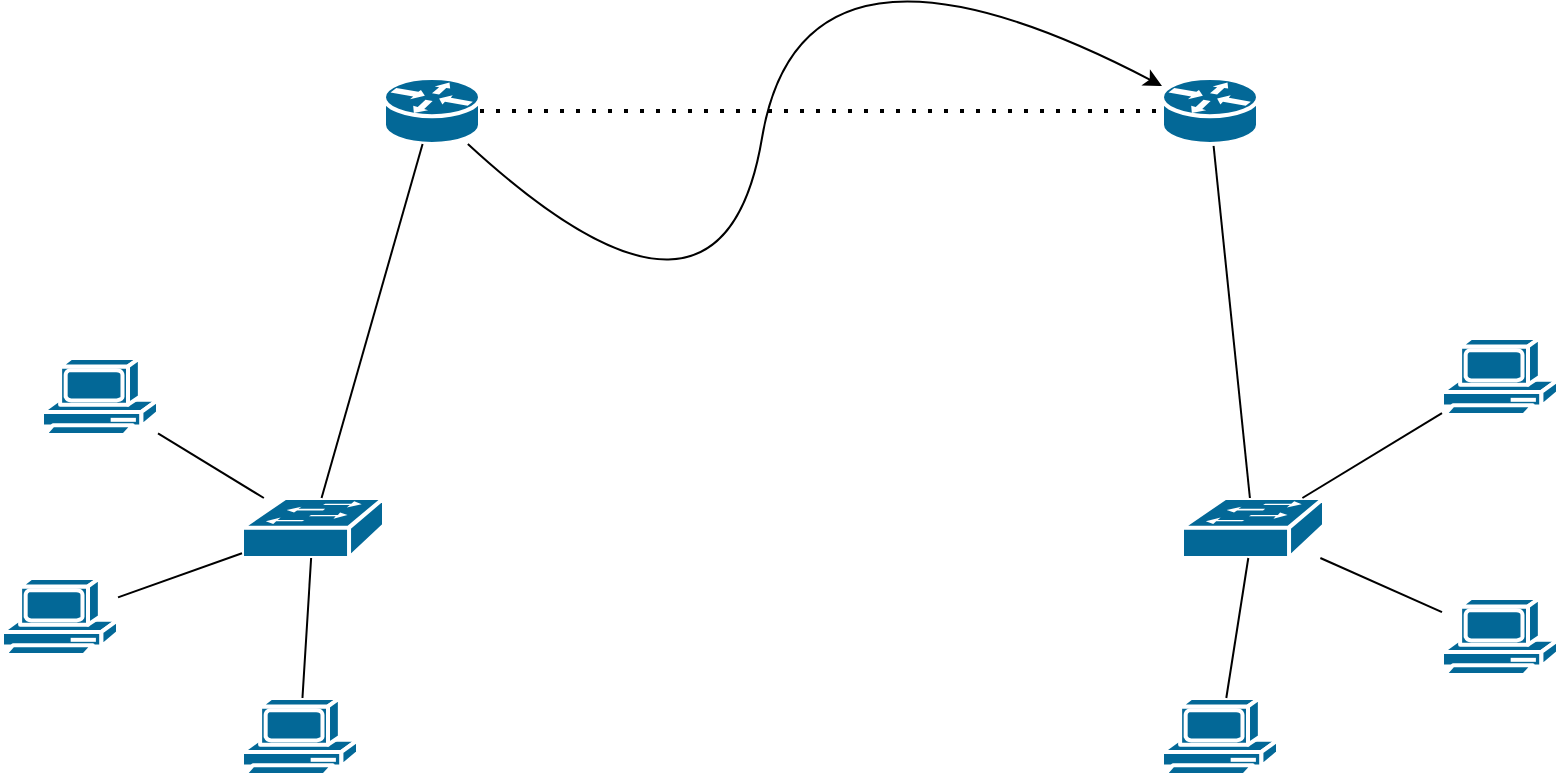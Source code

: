 <mxfile version="26.2.1">
  <diagram name="Página-1" id="BEGrBsFgpgpYIN1WFoCE">
    <mxGraphModel dx="990" dy="574" grid="1" gridSize="10" guides="1" tooltips="1" connect="1" arrows="1" fold="1" page="1" pageScale="1" pageWidth="827" pageHeight="1169" math="0" shadow="0">
      <root>
        <mxCell id="0" />
        <mxCell id="1" parent="0" />
        <mxCell id="qmdzbkhT0GlxcxZyQKuT-1" value="" style="shape=mxgraph.cisco.routers.router;sketch=0;html=1;pointerEvents=1;dashed=0;fillColor=#036897;strokeColor=#ffffff;strokeWidth=2;verticalLabelPosition=bottom;verticalAlign=top;align=center;outlineConnect=0;" vertex="1" parent="1">
          <mxGeometry x="211" y="80" width="48" height="33" as="geometry" />
        </mxCell>
        <mxCell id="qmdzbkhT0GlxcxZyQKuT-3" value="" style="shape=mxgraph.cisco.switches.workgroup_switch;sketch=0;html=1;pointerEvents=1;dashed=0;fillColor=#036897;strokeColor=#ffffff;strokeWidth=2;verticalLabelPosition=bottom;verticalAlign=top;align=center;outlineConnect=0;" vertex="1" parent="1">
          <mxGeometry x="140" y="290" width="71" height="30" as="geometry" />
        </mxCell>
        <mxCell id="qmdzbkhT0GlxcxZyQKuT-4" value="" style="shape=mxgraph.cisco.switches.workgroup_switch;sketch=0;html=1;pointerEvents=1;dashed=0;fillColor=#036897;strokeColor=#ffffff;strokeWidth=2;verticalLabelPosition=bottom;verticalAlign=top;align=center;outlineConnect=0;" vertex="1" parent="1">
          <mxGeometry x="610" y="290" width="71" height="30" as="geometry" />
        </mxCell>
        <mxCell id="qmdzbkhT0GlxcxZyQKuT-6" value="" style="shape=mxgraph.cisco.computers_and_peripherals.pc;sketch=0;html=1;pointerEvents=1;dashed=0;fillColor=#036897;strokeColor=#ffffff;strokeWidth=2;verticalLabelPosition=bottom;verticalAlign=top;align=center;outlineConnect=0;" vertex="1" parent="1">
          <mxGeometry x="20" y="330" width="58" height="40" as="geometry" />
        </mxCell>
        <mxCell id="qmdzbkhT0GlxcxZyQKuT-7" value="" style="shape=mxgraph.cisco.computers_and_peripherals.pc;sketch=0;html=1;pointerEvents=1;dashed=0;fillColor=#036897;strokeColor=#ffffff;strokeWidth=2;verticalLabelPosition=bottom;verticalAlign=top;align=center;outlineConnect=0;" vertex="1" parent="1">
          <mxGeometry x="140" y="390" width="58" height="40" as="geometry" />
        </mxCell>
        <mxCell id="qmdzbkhT0GlxcxZyQKuT-8" value="" style="shape=mxgraph.cisco.computers_and_peripherals.pc;sketch=0;html=1;pointerEvents=1;dashed=0;fillColor=#036897;strokeColor=#ffffff;strokeWidth=2;verticalLabelPosition=bottom;verticalAlign=top;align=center;outlineConnect=0;" vertex="1" parent="1">
          <mxGeometry x="40" y="220" width="58" height="40" as="geometry" />
        </mxCell>
        <mxCell id="qmdzbkhT0GlxcxZyQKuT-9" value="" style="shape=mxgraph.cisco.computers_and_peripherals.pc;sketch=0;html=1;pointerEvents=1;dashed=0;fillColor=#036897;strokeColor=#ffffff;strokeWidth=2;verticalLabelPosition=bottom;verticalAlign=top;align=center;outlineConnect=0;" vertex="1" parent="1">
          <mxGeometry x="600" y="390" width="58" height="40" as="geometry" />
        </mxCell>
        <mxCell id="qmdzbkhT0GlxcxZyQKuT-10" value="" style="shape=mxgraph.cisco.computers_and_peripherals.pc;sketch=0;html=1;pointerEvents=1;dashed=0;fillColor=#036897;strokeColor=#ffffff;strokeWidth=2;verticalLabelPosition=bottom;verticalAlign=top;align=center;outlineConnect=0;" vertex="1" parent="1">
          <mxGeometry x="740" y="340" width="58" height="40" as="geometry" />
        </mxCell>
        <mxCell id="qmdzbkhT0GlxcxZyQKuT-11" value="" style="shape=mxgraph.cisco.computers_and_peripherals.pc;sketch=0;html=1;pointerEvents=1;dashed=0;fillColor=#036897;strokeColor=#ffffff;strokeWidth=2;verticalLabelPosition=bottom;verticalAlign=top;align=center;outlineConnect=0;" vertex="1" parent="1">
          <mxGeometry x="740" y="210" width="58" height="40" as="geometry" />
        </mxCell>
        <mxCell id="qmdzbkhT0GlxcxZyQKuT-12" value="" style="endArrow=none;html=1;rounded=0;" edge="1" parent="1" source="qmdzbkhT0GlxcxZyQKuT-7" target="qmdzbkhT0GlxcxZyQKuT-3">
          <mxGeometry width="50" height="50" relative="1" as="geometry">
            <mxPoint x="300" y="400" as="sourcePoint" />
            <mxPoint x="290" y="300" as="targetPoint" />
          </mxGeometry>
        </mxCell>
        <mxCell id="qmdzbkhT0GlxcxZyQKuT-13" value="" style="endArrow=none;html=1;rounded=0;" edge="1" parent="1" source="qmdzbkhT0GlxcxZyQKuT-6" target="qmdzbkhT0GlxcxZyQKuT-3">
          <mxGeometry width="50" height="50" relative="1" as="geometry">
            <mxPoint x="300" y="400" as="sourcePoint" />
            <mxPoint x="290" y="300" as="targetPoint" />
          </mxGeometry>
        </mxCell>
        <mxCell id="qmdzbkhT0GlxcxZyQKuT-14" value="" style="endArrow=none;html=1;rounded=0;" edge="1" parent="1" source="qmdzbkhT0GlxcxZyQKuT-3" target="qmdzbkhT0GlxcxZyQKuT-8">
          <mxGeometry width="50" height="50" relative="1" as="geometry">
            <mxPoint x="310" y="410" as="sourcePoint" />
            <mxPoint x="300" y="310" as="targetPoint" />
          </mxGeometry>
        </mxCell>
        <mxCell id="qmdzbkhT0GlxcxZyQKuT-15" value="" style="endArrow=none;html=1;rounded=0;" edge="1" parent="1" source="qmdzbkhT0GlxcxZyQKuT-9" target="qmdzbkhT0GlxcxZyQKuT-4">
          <mxGeometry width="50" height="50" relative="1" as="geometry">
            <mxPoint x="320" y="420" as="sourcePoint" />
            <mxPoint x="310" y="320" as="targetPoint" />
          </mxGeometry>
        </mxCell>
        <mxCell id="qmdzbkhT0GlxcxZyQKuT-16" value="" style="endArrow=none;html=1;rounded=0;" edge="1" parent="1" source="qmdzbkhT0GlxcxZyQKuT-10" target="qmdzbkhT0GlxcxZyQKuT-4">
          <mxGeometry width="50" height="50" relative="1" as="geometry">
            <mxPoint x="330" y="430" as="sourcePoint" />
            <mxPoint x="320" y="330" as="targetPoint" />
          </mxGeometry>
        </mxCell>
        <mxCell id="qmdzbkhT0GlxcxZyQKuT-17" value="" style="endArrow=none;html=1;rounded=0;" edge="1" parent="1" source="qmdzbkhT0GlxcxZyQKuT-11" target="qmdzbkhT0GlxcxZyQKuT-4">
          <mxGeometry width="50" height="50" relative="1" as="geometry">
            <mxPoint x="340" y="440" as="sourcePoint" />
            <mxPoint x="330" y="340" as="targetPoint" />
          </mxGeometry>
        </mxCell>
        <mxCell id="qmdzbkhT0GlxcxZyQKuT-18" value="" style="endArrow=none;html=1;rounded=0;" edge="1" parent="1" source="qmdzbkhT0GlxcxZyQKuT-3" target="qmdzbkhT0GlxcxZyQKuT-1">
          <mxGeometry width="50" height="50" relative="1" as="geometry">
            <mxPoint x="408.542" y="250" as="sourcePoint" />
            <mxPoint x="340" y="350" as="targetPoint" />
          </mxGeometry>
        </mxCell>
        <mxCell id="qmdzbkhT0GlxcxZyQKuT-20" value="" style="endArrow=none;html=1;rounded=0;" edge="1" parent="1" source="qmdzbkhT0GlxcxZyQKuT-4" target="qmdzbkhT0GlxcxZyQKuT-21">
          <mxGeometry width="50" height="50" relative="1" as="geometry">
            <mxPoint x="370" y="470" as="sourcePoint" />
            <mxPoint x="461" y="271.455" as="targetPoint" />
          </mxGeometry>
        </mxCell>
        <mxCell id="qmdzbkhT0GlxcxZyQKuT-21" value="" style="shape=mxgraph.cisco.routers.router;sketch=0;html=1;pointerEvents=1;dashed=0;fillColor=#036897;strokeColor=#ffffff;strokeWidth=2;verticalLabelPosition=bottom;verticalAlign=top;align=center;outlineConnect=0;" vertex="1" parent="1">
          <mxGeometry x="600" y="80" width="48" height="33" as="geometry" />
        </mxCell>
        <mxCell id="qmdzbkhT0GlxcxZyQKuT-22" value="" style="curved=1;endArrow=classic;html=1;rounded=0;" edge="1" parent="1" source="qmdzbkhT0GlxcxZyQKuT-1" target="qmdzbkhT0GlxcxZyQKuT-21">
          <mxGeometry width="50" height="50" relative="1" as="geometry">
            <mxPoint x="390" y="290" as="sourcePoint" />
            <mxPoint x="440" y="240" as="targetPoint" />
            <Array as="points">
              <mxPoint x="380" y="230" />
              <mxPoint x="420" y="-10" />
            </Array>
          </mxGeometry>
        </mxCell>
        <mxCell id="qmdzbkhT0GlxcxZyQKuT-23" value="" style="endArrow=none;dashed=1;html=1;dashPattern=1 3;strokeWidth=2;rounded=0;" edge="1" parent="1" source="qmdzbkhT0GlxcxZyQKuT-1" target="qmdzbkhT0GlxcxZyQKuT-21">
          <mxGeometry width="50" height="50" relative="1" as="geometry">
            <mxPoint x="390" y="290" as="sourcePoint" />
            <mxPoint x="440" y="240" as="targetPoint" />
          </mxGeometry>
        </mxCell>
      </root>
    </mxGraphModel>
  </diagram>
</mxfile>
